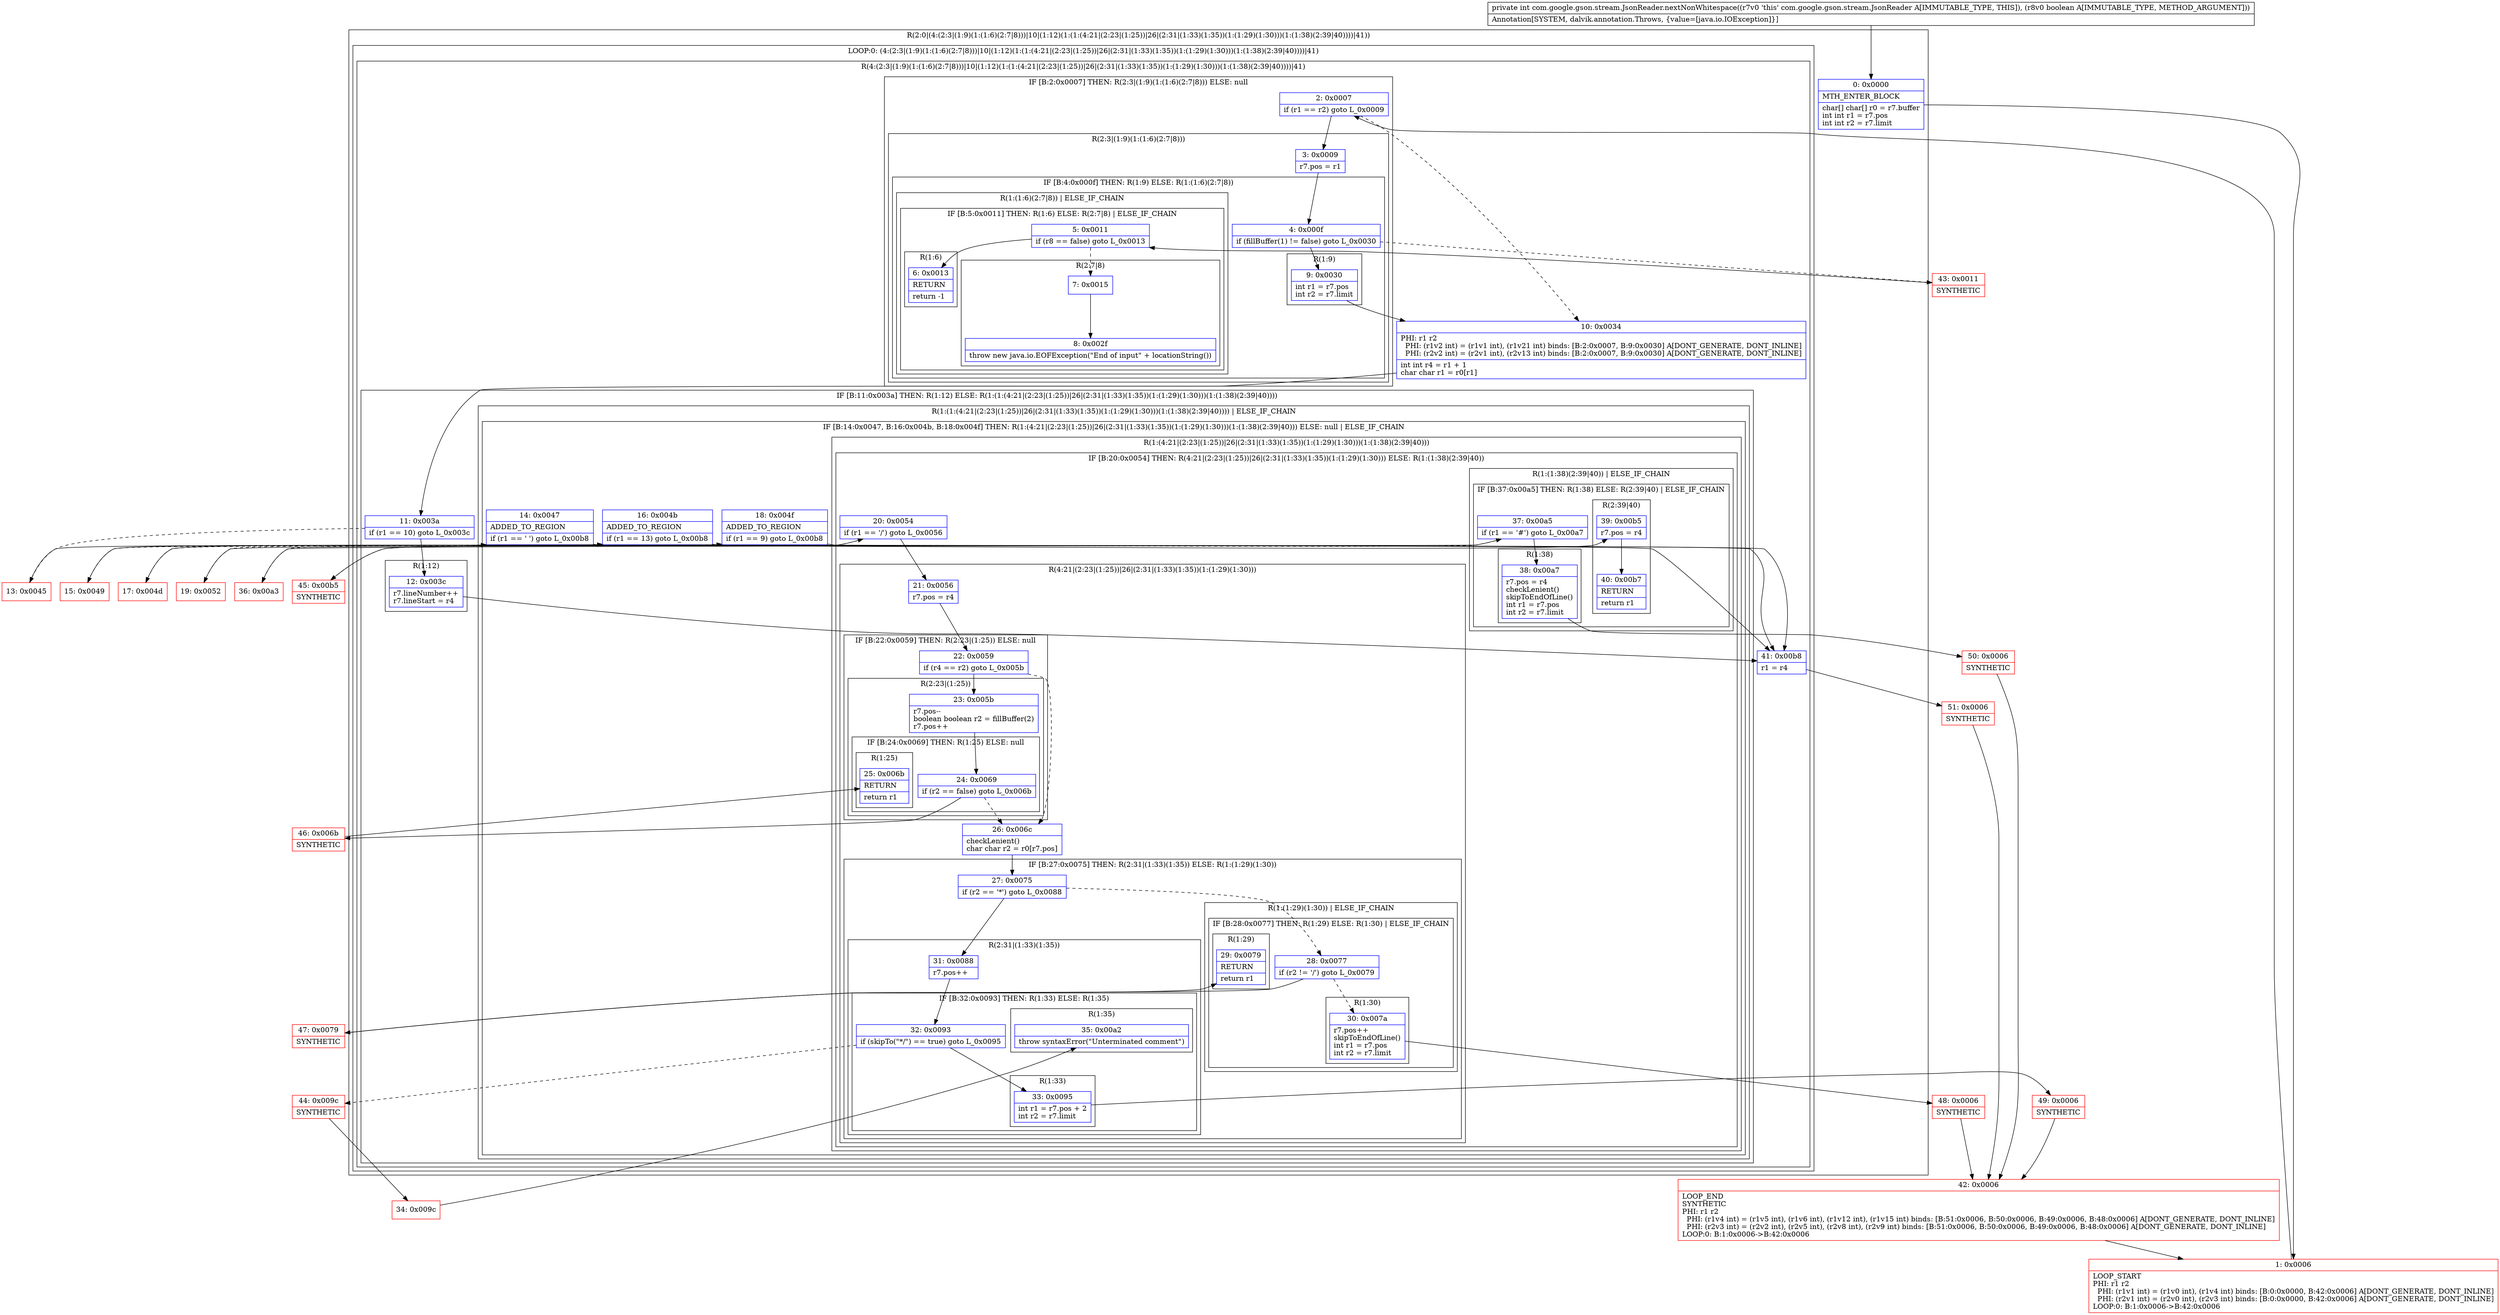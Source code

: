 digraph "CFG forcom.google.gson.stream.JsonReader.nextNonWhitespace(Z)I" {
subgraph cluster_Region_581568650 {
label = "R(2:0|(4:(2:3|(1:9)(1:(1:6)(2:7|8)))|10|(1:12)(1:(1:(4:21|(2:23|(1:25))|26|(2:31|(1:33)(1:35))(1:(1:29)(1:30)))(1:(1:38)(2:39|40))))|41))";
node [shape=record,color=blue];
Node_0 [shape=record,label="{0\:\ 0x0000|MTH_ENTER_BLOCK\l|char[] char[] r0 = r7.buffer\lint int r1 = r7.pos\lint int r2 = r7.limit\l}"];
subgraph cluster_LoopRegion_308972535 {
label = "LOOP:0: (4:(2:3|(1:9)(1:(1:6)(2:7|8)))|10|(1:12)(1:(1:(4:21|(2:23|(1:25))|26|(2:31|(1:33)(1:35))(1:(1:29)(1:30)))(1:(1:38)(2:39|40))))|41)";
node [shape=record,color=blue];
subgraph cluster_Region_907014695 {
label = "R(4:(2:3|(1:9)(1:(1:6)(2:7|8)))|10|(1:12)(1:(1:(4:21|(2:23|(1:25))|26|(2:31|(1:33)(1:35))(1:(1:29)(1:30)))(1:(1:38)(2:39|40))))|41)";
node [shape=record,color=blue];
subgraph cluster_IfRegion_1962193696 {
label = "IF [B:2:0x0007] THEN: R(2:3|(1:9)(1:(1:6)(2:7|8))) ELSE: null";
node [shape=record,color=blue];
Node_2 [shape=record,label="{2\:\ 0x0007|if (r1 == r2) goto L_0x0009\l}"];
subgraph cluster_Region_1627324746 {
label = "R(2:3|(1:9)(1:(1:6)(2:7|8)))";
node [shape=record,color=blue];
Node_3 [shape=record,label="{3\:\ 0x0009|r7.pos = r1\l}"];
subgraph cluster_IfRegion_1750618695 {
label = "IF [B:4:0x000f] THEN: R(1:9) ELSE: R(1:(1:6)(2:7|8))";
node [shape=record,color=blue];
Node_4 [shape=record,label="{4\:\ 0x000f|if (fillBuffer(1) != false) goto L_0x0030\l}"];
subgraph cluster_Region_1999151835 {
label = "R(1:9)";
node [shape=record,color=blue];
Node_9 [shape=record,label="{9\:\ 0x0030|int r1 = r7.pos\lint r2 = r7.limit\l}"];
}
subgraph cluster_Region_564035639 {
label = "R(1:(1:6)(2:7|8)) | ELSE_IF_CHAIN\l";
node [shape=record,color=blue];
subgraph cluster_IfRegion_1416628164 {
label = "IF [B:5:0x0011] THEN: R(1:6) ELSE: R(2:7|8) | ELSE_IF_CHAIN\l";
node [shape=record,color=blue];
Node_5 [shape=record,label="{5\:\ 0x0011|if (r8 == false) goto L_0x0013\l}"];
subgraph cluster_Region_310578062 {
label = "R(1:6)";
node [shape=record,color=blue];
Node_6 [shape=record,label="{6\:\ 0x0013|RETURN\l|return \-1\l}"];
}
subgraph cluster_Region_946059763 {
label = "R(2:7|8)";
node [shape=record,color=blue];
Node_7 [shape=record,label="{7\:\ 0x0015}"];
Node_8 [shape=record,label="{8\:\ 0x002f|throw new java.io.EOFException(\"End of input\" + locationString())\l}"];
}
}
}
}
}
}
Node_10 [shape=record,label="{10\:\ 0x0034|PHI: r1 r2 \l  PHI: (r1v2 int) = (r1v1 int), (r1v21 int) binds: [B:2:0x0007, B:9:0x0030] A[DONT_GENERATE, DONT_INLINE]\l  PHI: (r2v2 int) = (r2v1 int), (r2v13 int) binds: [B:2:0x0007, B:9:0x0030] A[DONT_GENERATE, DONT_INLINE]\l|int int r4 = r1 + 1\lchar char r1 = r0[r1]\l}"];
subgraph cluster_IfRegion_2083685064 {
label = "IF [B:11:0x003a] THEN: R(1:12) ELSE: R(1:(1:(4:21|(2:23|(1:25))|26|(2:31|(1:33)(1:35))(1:(1:29)(1:30)))(1:(1:38)(2:39|40))))";
node [shape=record,color=blue];
Node_11 [shape=record,label="{11\:\ 0x003a|if (r1 == 10) goto L_0x003c\l}"];
subgraph cluster_Region_895738487 {
label = "R(1:12)";
node [shape=record,color=blue];
Node_12 [shape=record,label="{12\:\ 0x003c|r7.lineNumber++\lr7.lineStart = r4\l}"];
}
subgraph cluster_Region_1839794672 {
label = "R(1:(1:(4:21|(2:23|(1:25))|26|(2:31|(1:33)(1:35))(1:(1:29)(1:30)))(1:(1:38)(2:39|40)))) | ELSE_IF_CHAIN\l";
node [shape=record,color=blue];
subgraph cluster_IfRegion_110538139 {
label = "IF [B:14:0x0047, B:16:0x004b, B:18:0x004f] THEN: R(1:(4:21|(2:23|(1:25))|26|(2:31|(1:33)(1:35))(1:(1:29)(1:30)))(1:(1:38)(2:39|40))) ELSE: null | ELSE_IF_CHAIN\l";
node [shape=record,color=blue];
Node_14 [shape=record,label="{14\:\ 0x0047|ADDED_TO_REGION\l|if (r1 == ' ') goto L_0x00b8\l}"];
Node_16 [shape=record,label="{16\:\ 0x004b|ADDED_TO_REGION\l|if (r1 == 13) goto L_0x00b8\l}"];
Node_18 [shape=record,label="{18\:\ 0x004f|ADDED_TO_REGION\l|if (r1 == 9) goto L_0x00b8\l}"];
subgraph cluster_Region_959675814 {
label = "R(1:(4:21|(2:23|(1:25))|26|(2:31|(1:33)(1:35))(1:(1:29)(1:30)))(1:(1:38)(2:39|40)))";
node [shape=record,color=blue];
subgraph cluster_IfRegion_743212900 {
label = "IF [B:20:0x0054] THEN: R(4:21|(2:23|(1:25))|26|(2:31|(1:33)(1:35))(1:(1:29)(1:30))) ELSE: R(1:(1:38)(2:39|40))";
node [shape=record,color=blue];
Node_20 [shape=record,label="{20\:\ 0x0054|if (r1 == '\/') goto L_0x0056\l}"];
subgraph cluster_Region_1748620327 {
label = "R(4:21|(2:23|(1:25))|26|(2:31|(1:33)(1:35))(1:(1:29)(1:30)))";
node [shape=record,color=blue];
Node_21 [shape=record,label="{21\:\ 0x0056|r7.pos = r4\l}"];
subgraph cluster_IfRegion_133146155 {
label = "IF [B:22:0x0059] THEN: R(2:23|(1:25)) ELSE: null";
node [shape=record,color=blue];
Node_22 [shape=record,label="{22\:\ 0x0059|if (r4 == r2) goto L_0x005b\l}"];
subgraph cluster_Region_757392167 {
label = "R(2:23|(1:25))";
node [shape=record,color=blue];
Node_23 [shape=record,label="{23\:\ 0x005b|r7.pos\-\-\lboolean boolean r2 = fillBuffer(2)\lr7.pos++\l}"];
subgraph cluster_IfRegion_257337120 {
label = "IF [B:24:0x0069] THEN: R(1:25) ELSE: null";
node [shape=record,color=blue];
Node_24 [shape=record,label="{24\:\ 0x0069|if (r2 == false) goto L_0x006b\l}"];
subgraph cluster_Region_828143055 {
label = "R(1:25)";
node [shape=record,color=blue];
Node_25 [shape=record,label="{25\:\ 0x006b|RETURN\l|return r1\l}"];
}
}
}
}
Node_26 [shape=record,label="{26\:\ 0x006c|checkLenient()\lchar char r2 = r0[r7.pos]\l}"];
subgraph cluster_IfRegion_577166506 {
label = "IF [B:27:0x0075] THEN: R(2:31|(1:33)(1:35)) ELSE: R(1:(1:29)(1:30))";
node [shape=record,color=blue];
Node_27 [shape=record,label="{27\:\ 0x0075|if (r2 == '*') goto L_0x0088\l}"];
subgraph cluster_Region_862379637 {
label = "R(2:31|(1:33)(1:35))";
node [shape=record,color=blue];
Node_31 [shape=record,label="{31\:\ 0x0088|r7.pos++\l}"];
subgraph cluster_IfRegion_376391115 {
label = "IF [B:32:0x0093] THEN: R(1:33) ELSE: R(1:35)";
node [shape=record,color=blue];
Node_32 [shape=record,label="{32\:\ 0x0093|if (skipTo(\"*\/\") == true) goto L_0x0095\l}"];
subgraph cluster_Region_406952919 {
label = "R(1:33)";
node [shape=record,color=blue];
Node_33 [shape=record,label="{33\:\ 0x0095|int r1 = r7.pos + 2\lint r2 = r7.limit\l}"];
}
subgraph cluster_Region_858531967 {
label = "R(1:35)";
node [shape=record,color=blue];
Node_35 [shape=record,label="{35\:\ 0x00a2|throw syntaxError(\"Unterminated comment\")\l}"];
}
}
}
subgraph cluster_Region_290500081 {
label = "R(1:(1:29)(1:30)) | ELSE_IF_CHAIN\l";
node [shape=record,color=blue];
subgraph cluster_IfRegion_1883649828 {
label = "IF [B:28:0x0077] THEN: R(1:29) ELSE: R(1:30) | ELSE_IF_CHAIN\l";
node [shape=record,color=blue];
Node_28 [shape=record,label="{28\:\ 0x0077|if (r2 != '\/') goto L_0x0079\l}"];
subgraph cluster_Region_1502647790 {
label = "R(1:29)";
node [shape=record,color=blue];
Node_29 [shape=record,label="{29\:\ 0x0079|RETURN\l|return r1\l}"];
}
subgraph cluster_Region_1360452658 {
label = "R(1:30)";
node [shape=record,color=blue];
Node_30 [shape=record,label="{30\:\ 0x007a|r7.pos++\lskipToEndOfLine()\lint r1 = r7.pos\lint r2 = r7.limit\l}"];
}
}
}
}
}
subgraph cluster_Region_339758296 {
label = "R(1:(1:38)(2:39|40)) | ELSE_IF_CHAIN\l";
node [shape=record,color=blue];
subgraph cluster_IfRegion_1792606514 {
label = "IF [B:37:0x00a5] THEN: R(1:38) ELSE: R(2:39|40) | ELSE_IF_CHAIN\l";
node [shape=record,color=blue];
Node_37 [shape=record,label="{37\:\ 0x00a5|if (r1 == '#') goto L_0x00a7\l}"];
subgraph cluster_Region_1784488014 {
label = "R(1:38)";
node [shape=record,color=blue];
Node_38 [shape=record,label="{38\:\ 0x00a7|r7.pos = r4\lcheckLenient()\lskipToEndOfLine()\lint r1 = r7.pos\lint r2 = r7.limit\l}"];
}
subgraph cluster_Region_1692346952 {
label = "R(2:39|40)";
node [shape=record,color=blue];
Node_39 [shape=record,label="{39\:\ 0x00b5|r7.pos = r4\l}"];
Node_40 [shape=record,label="{40\:\ 0x00b7|RETURN\l|return r1\l}"];
}
}
}
}
}
}
}
}
Node_41 [shape=record,label="{41\:\ 0x00b8|r1 = r4\l}"];
}
}
}
Node_1 [shape=record,color=red,label="{1\:\ 0x0006|LOOP_START\lPHI: r1 r2 \l  PHI: (r1v1 int) = (r1v0 int), (r1v4 int) binds: [B:0:0x0000, B:42:0x0006] A[DONT_GENERATE, DONT_INLINE]\l  PHI: (r2v1 int) = (r2v0 int), (r2v3 int) binds: [B:0:0x0000, B:42:0x0006] A[DONT_GENERATE, DONT_INLINE]\lLOOP:0: B:1:0x0006\-\>B:42:0x0006\l}"];
Node_13 [shape=record,color=red,label="{13\:\ 0x0045}"];
Node_15 [shape=record,color=red,label="{15\:\ 0x0049}"];
Node_17 [shape=record,color=red,label="{17\:\ 0x004d}"];
Node_19 [shape=record,color=red,label="{19\:\ 0x0052}"];
Node_34 [shape=record,color=red,label="{34\:\ 0x009c}"];
Node_36 [shape=record,color=red,label="{36\:\ 0x00a3}"];
Node_42 [shape=record,color=red,label="{42\:\ 0x0006|LOOP_END\lSYNTHETIC\lPHI: r1 r2 \l  PHI: (r1v4 int) = (r1v5 int), (r1v6 int), (r1v12 int), (r1v15 int) binds: [B:51:0x0006, B:50:0x0006, B:49:0x0006, B:48:0x0006] A[DONT_GENERATE, DONT_INLINE]\l  PHI: (r2v3 int) = (r2v2 int), (r2v5 int), (r2v8 int), (r2v9 int) binds: [B:51:0x0006, B:50:0x0006, B:49:0x0006, B:48:0x0006] A[DONT_GENERATE, DONT_INLINE]\lLOOP:0: B:1:0x0006\-\>B:42:0x0006\l}"];
Node_43 [shape=record,color=red,label="{43\:\ 0x0011|SYNTHETIC\l}"];
Node_44 [shape=record,color=red,label="{44\:\ 0x009c|SYNTHETIC\l}"];
Node_45 [shape=record,color=red,label="{45\:\ 0x00b5|SYNTHETIC\l}"];
Node_46 [shape=record,color=red,label="{46\:\ 0x006b|SYNTHETIC\l}"];
Node_47 [shape=record,color=red,label="{47\:\ 0x0079|SYNTHETIC\l}"];
Node_48 [shape=record,color=red,label="{48\:\ 0x0006|SYNTHETIC\l}"];
Node_49 [shape=record,color=red,label="{49\:\ 0x0006|SYNTHETIC\l}"];
Node_50 [shape=record,color=red,label="{50\:\ 0x0006|SYNTHETIC\l}"];
Node_51 [shape=record,color=red,label="{51\:\ 0x0006|SYNTHETIC\l}"];
MethodNode[shape=record,label="{private int com.google.gson.stream.JsonReader.nextNonWhitespace((r7v0 'this' com.google.gson.stream.JsonReader A[IMMUTABLE_TYPE, THIS]), (r8v0 boolean A[IMMUTABLE_TYPE, METHOD_ARGUMENT]))  | Annotation[SYSTEM, dalvik.annotation.Throws, \{value=[java.io.IOException]\}]\l}"];
MethodNode -> Node_0;
Node_0 -> Node_1;
Node_2 -> Node_3;
Node_2 -> Node_10[style=dashed];
Node_3 -> Node_4;
Node_4 -> Node_9;
Node_4 -> Node_43[style=dashed];
Node_9 -> Node_10;
Node_5 -> Node_6;
Node_5 -> Node_7[style=dashed];
Node_7 -> Node_8;
Node_10 -> Node_11;
Node_11 -> Node_12;
Node_11 -> Node_13[style=dashed];
Node_12 -> Node_41;
Node_14 -> Node_15[style=dashed];
Node_14 -> Node_41;
Node_16 -> Node_17[style=dashed];
Node_16 -> Node_41;
Node_18 -> Node_19[style=dashed];
Node_18 -> Node_41;
Node_20 -> Node_21;
Node_20 -> Node_36[style=dashed];
Node_21 -> Node_22;
Node_22 -> Node_23;
Node_22 -> Node_26[style=dashed];
Node_23 -> Node_24;
Node_24 -> Node_26[style=dashed];
Node_24 -> Node_46;
Node_26 -> Node_27;
Node_27 -> Node_28[style=dashed];
Node_27 -> Node_31;
Node_31 -> Node_32;
Node_32 -> Node_33;
Node_32 -> Node_44[style=dashed];
Node_33 -> Node_49;
Node_28 -> Node_30[style=dashed];
Node_28 -> Node_47;
Node_30 -> Node_48;
Node_37 -> Node_38;
Node_37 -> Node_45[style=dashed];
Node_38 -> Node_50;
Node_39 -> Node_40;
Node_41 -> Node_51;
Node_1 -> Node_2;
Node_13 -> Node_14;
Node_15 -> Node_16;
Node_17 -> Node_18;
Node_19 -> Node_20;
Node_34 -> Node_35;
Node_36 -> Node_37;
Node_42 -> Node_1;
Node_43 -> Node_5;
Node_44 -> Node_34;
Node_45 -> Node_39;
Node_46 -> Node_25;
Node_47 -> Node_29;
Node_48 -> Node_42;
Node_49 -> Node_42;
Node_50 -> Node_42;
Node_51 -> Node_42;
}

